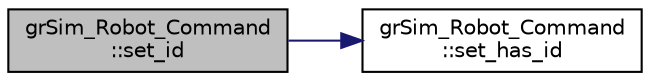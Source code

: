 digraph "grSim_Robot_Command::set_id"
{
 // INTERACTIVE_SVG=YES
  edge [fontname="Helvetica",fontsize="10",labelfontname="Helvetica",labelfontsize="10"];
  node [fontname="Helvetica",fontsize="10",shape=record];
  rankdir="LR";
  Node1 [label="grSim_Robot_Command\l::set_id",height=0.2,width=0.4,color="black", fillcolor="grey75", style="filled", fontcolor="black"];
  Node1 -> Node2 [color="midnightblue",fontsize="10",style="solid",fontname="Helvetica"];
  Node2 [label="grSim_Robot_Command\l::set_has_id",height=0.2,width=0.4,color="black", fillcolor="white", style="filled",URL="$d1/d68/classgr_sim___robot___command.html#a0a6b68f130a266277f500bb6c3e3d2c5"];
}
